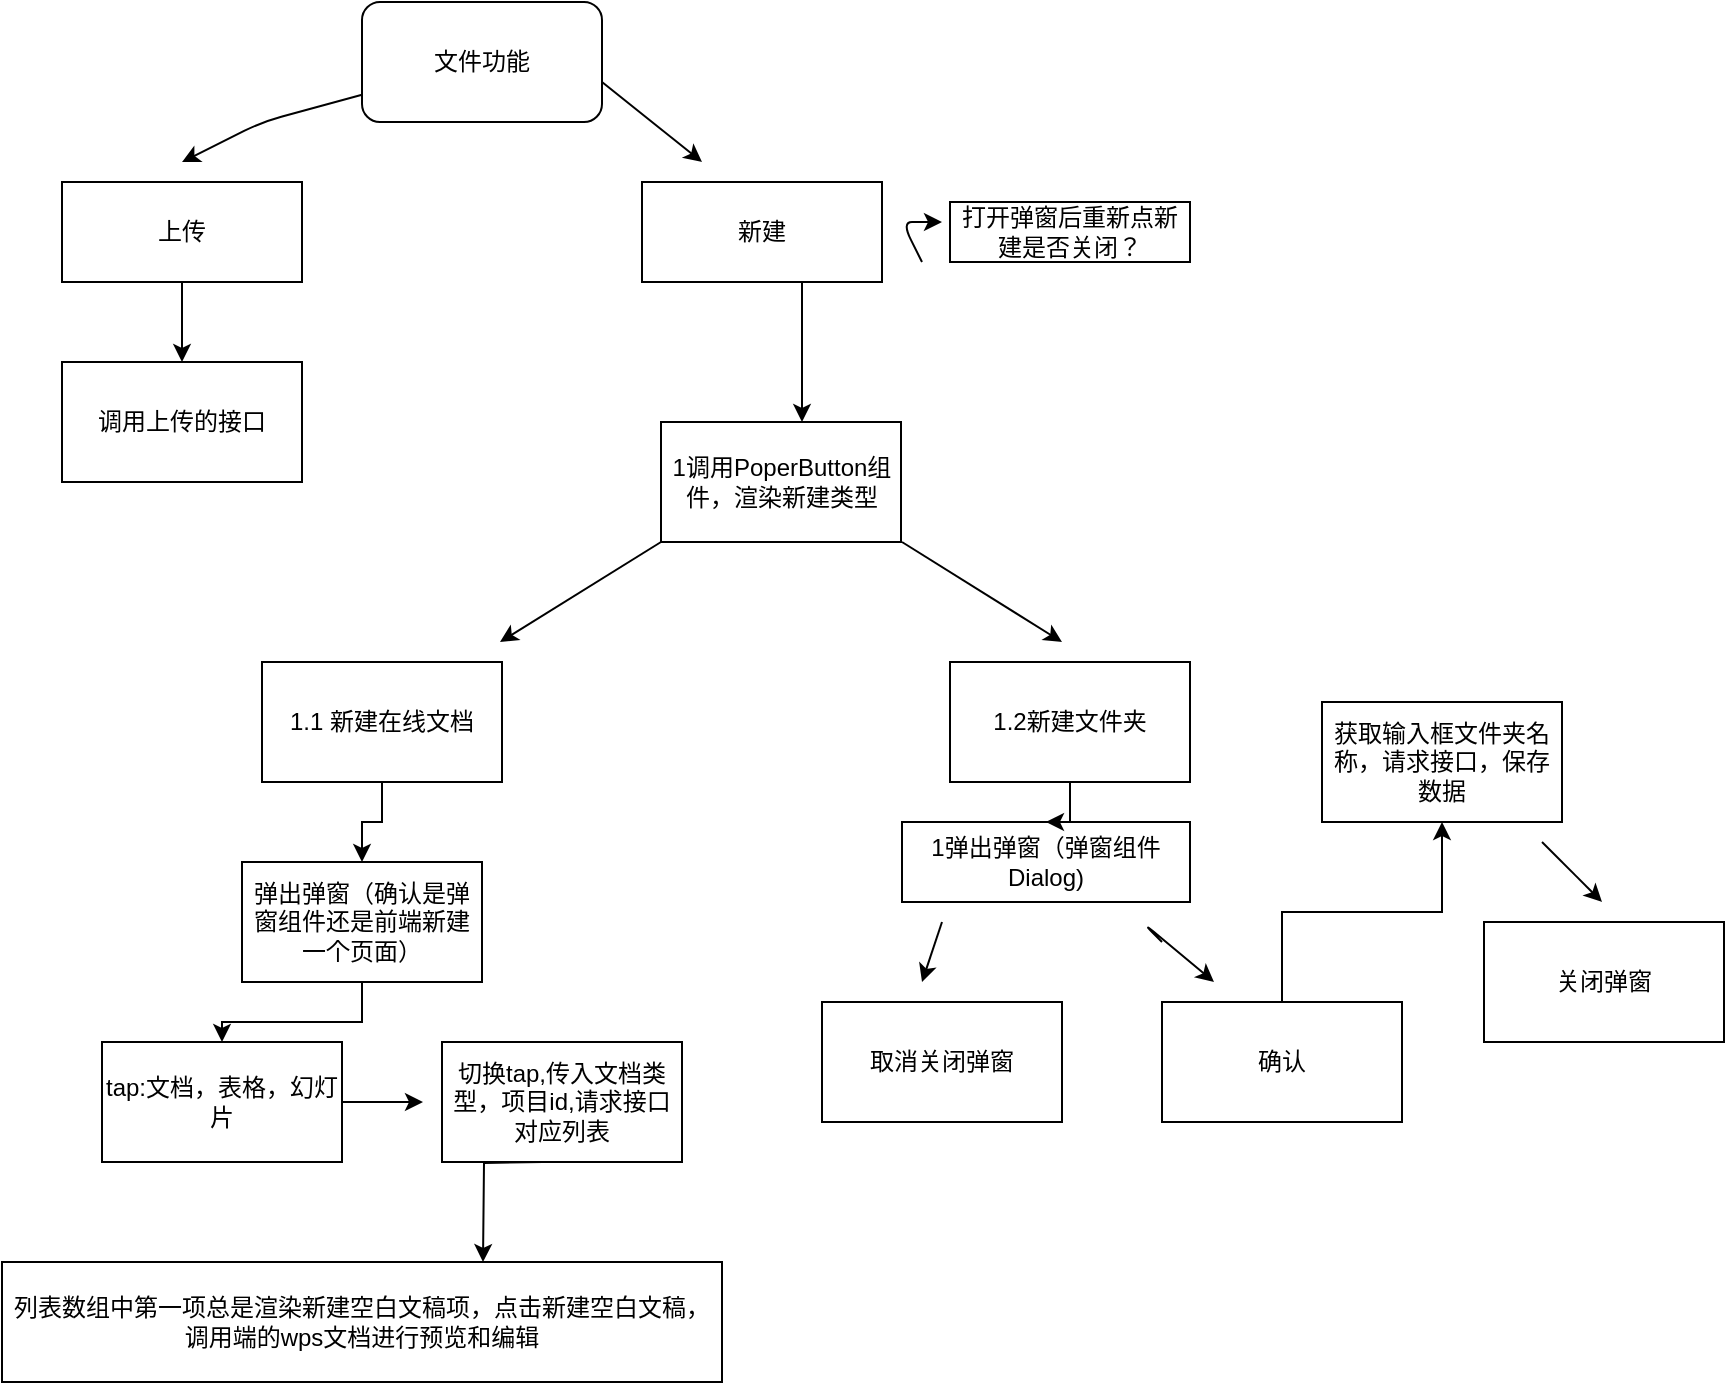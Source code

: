 <mxfile version="13.5.7" type="github">
  <diagram id="JJMnvlMO0YPqU0ymhXdU" name="Page-1">
    <mxGraphModel dx="1089" dy="1691" grid="1" gridSize="10" guides="1" tooltips="1" connect="1" arrows="1" fold="1" page="1" pageScale="1" pageWidth="827" pageHeight="1169" math="0" shadow="0">
      <root>
        <mxCell id="0" />
        <mxCell id="1" parent="0" />
        <mxCell id="ha6VEjCnvNa8ykRh6O9I-1" value="文件功能" style="rounded=1;whiteSpace=wrap;html=1;" vertex="1" parent="1">
          <mxGeometry x="320" y="-320" width="120" height="60" as="geometry" />
        </mxCell>
        <mxCell id="ha6VEjCnvNa8ykRh6O9I-87" value="" style="edgeStyle=orthogonalEdgeStyle;rounded=0;orthogonalLoop=1;jettySize=auto;html=1;" edge="1" parent="1" source="ha6VEjCnvNa8ykRh6O9I-6" target="ha6VEjCnvNa8ykRh6O9I-85">
          <mxGeometry relative="1" as="geometry" />
        </mxCell>
        <mxCell id="ha6VEjCnvNa8ykRh6O9I-6" value="上传" style="rounded=0;whiteSpace=wrap;html=1;direction=west;" vertex="1" parent="1">
          <mxGeometry x="170" y="-230" width="120" height="50" as="geometry" />
        </mxCell>
        <mxCell id="ha6VEjCnvNa8ykRh6O9I-9" value="" style="edgeStyle=orthogonalEdgeStyle;rounded=0;orthogonalLoop=1;jettySize=auto;html=1;" edge="1" parent="1" source="ha6VEjCnvNa8ykRh6O9I-7">
          <mxGeometry relative="1" as="geometry">
            <mxPoint x="540" y="-110" as="targetPoint" />
            <Array as="points">
              <mxPoint x="540" y="-120" />
              <mxPoint x="540" y="-120" />
            </Array>
          </mxGeometry>
        </mxCell>
        <mxCell id="ha6VEjCnvNa8ykRh6O9I-7" value="新建" style="rounded=0;whiteSpace=wrap;html=1;" vertex="1" parent="1">
          <mxGeometry x="460" y="-230" width="120" height="50" as="geometry" />
        </mxCell>
        <mxCell id="ha6VEjCnvNa8ykRh6O9I-11" value="1弹出弹窗（弹窗组件Dialog)" style="rounded=0;whiteSpace=wrap;html=1;" vertex="1" parent="1">
          <mxGeometry x="590" y="90" width="144" height="40" as="geometry" />
        </mxCell>
        <mxCell id="ha6VEjCnvNa8ykRh6O9I-16" value="取消关闭弹窗" style="whiteSpace=wrap;html=1;" vertex="1" parent="1">
          <mxGeometry x="550" y="180" width="120" height="60" as="geometry" />
        </mxCell>
        <mxCell id="ha6VEjCnvNa8ykRh6O9I-21" value="" style="edgeStyle=orthogonalEdgeStyle;rounded=0;orthogonalLoop=1;jettySize=auto;html=1;" edge="1" parent="1" source="ha6VEjCnvNa8ykRh6O9I-17" target="ha6VEjCnvNa8ykRh6O9I-20">
          <mxGeometry relative="1" as="geometry" />
        </mxCell>
        <mxCell id="ha6VEjCnvNa8ykRh6O9I-17" value="确认" style="whiteSpace=wrap;html=1;" vertex="1" parent="1">
          <mxGeometry x="720" y="180" width="120" height="60" as="geometry" />
        </mxCell>
        <mxCell id="ha6VEjCnvNa8ykRh6O9I-20" value="获取输入框文件夹名称，请求接口，保存数据" style="whiteSpace=wrap;html=1;" vertex="1" parent="1">
          <mxGeometry x="800" y="30" width="120" height="60" as="geometry" />
        </mxCell>
        <mxCell id="ha6VEjCnvNa8ykRh6O9I-22" value="关闭弹窗" style="whiteSpace=wrap;html=1;" vertex="1" parent="1">
          <mxGeometry x="881" y="140" width="120" height="60" as="geometry" />
        </mxCell>
        <mxCell id="ha6VEjCnvNa8ykRh6O9I-30" value="打开弹窗后重新点新建是否关闭？" style="rounded=0;whiteSpace=wrap;html=1;" vertex="1" parent="1">
          <mxGeometry x="614" y="-220" width="120" height="30" as="geometry" />
        </mxCell>
        <mxCell id="ha6VEjCnvNa8ykRh6O9I-36" value="1调用PoperButton组件，渲染新建类型" style="rounded=0;whiteSpace=wrap;html=1;" vertex="1" parent="1">
          <mxGeometry x="469.5" y="-110" width="120" height="60" as="geometry" />
        </mxCell>
        <mxCell id="ha6VEjCnvNa8ykRh6O9I-40" value="" style="edgeStyle=orthogonalEdgeStyle;rounded=0;orthogonalLoop=1;jettySize=auto;html=1;" edge="1" parent="1" source="ha6VEjCnvNa8ykRh6O9I-41" target="ha6VEjCnvNa8ykRh6O9I-11">
          <mxGeometry relative="1" as="geometry" />
        </mxCell>
        <mxCell id="ha6VEjCnvNa8ykRh6O9I-41" value="1.2新建文件夹" style="rounded=0;whiteSpace=wrap;html=1;" vertex="1" parent="1">
          <mxGeometry x="614" y="10" width="120" height="60" as="geometry" />
        </mxCell>
        <mxCell id="ha6VEjCnvNa8ykRh6O9I-46" value="" style="edgeStyle=orthogonalEdgeStyle;rounded=0;orthogonalLoop=1;jettySize=auto;html=1;" edge="1" parent="1" source="ha6VEjCnvNa8ykRh6O9I-43" target="ha6VEjCnvNa8ykRh6O9I-45">
          <mxGeometry relative="1" as="geometry" />
        </mxCell>
        <mxCell id="ha6VEjCnvNa8ykRh6O9I-43" value="1.1 新建在线文档" style="whiteSpace=wrap;html=1;rounded=0;" vertex="1" parent="1">
          <mxGeometry x="270" y="10" width="120" height="60" as="geometry" />
        </mxCell>
        <mxCell id="ha6VEjCnvNa8ykRh6O9I-48" value="" style="edgeStyle=orthogonalEdgeStyle;rounded=0;orthogonalLoop=1;jettySize=auto;html=1;" edge="1" parent="1" source="ha6VEjCnvNa8ykRh6O9I-45" target="ha6VEjCnvNa8ykRh6O9I-47">
          <mxGeometry relative="1" as="geometry" />
        </mxCell>
        <mxCell id="ha6VEjCnvNa8ykRh6O9I-45" value="弹出弹窗（确认是弹窗组件还是前端新建一个页面）" style="whiteSpace=wrap;html=1;rounded=0;" vertex="1" parent="1">
          <mxGeometry x="260" y="110" width="120" height="60" as="geometry" />
        </mxCell>
        <mxCell id="ha6VEjCnvNa8ykRh6O9I-50" value="" style="edgeStyle=orthogonalEdgeStyle;rounded=0;orthogonalLoop=1;jettySize=auto;html=1;" edge="1" parent="1" source="ha6VEjCnvNa8ykRh6O9I-47">
          <mxGeometry relative="1" as="geometry">
            <mxPoint x="350.5" y="230" as="targetPoint" />
          </mxGeometry>
        </mxCell>
        <mxCell id="ha6VEjCnvNa8ykRh6O9I-47" value="tap:文档，表格，幻灯片" style="whiteSpace=wrap;html=1;rounded=0;" vertex="1" parent="1">
          <mxGeometry x="190" y="200" width="120" height="60" as="geometry" />
        </mxCell>
        <mxCell id="ha6VEjCnvNa8ykRh6O9I-54" value="" style="edgeStyle=orthogonalEdgeStyle;rounded=0;orthogonalLoop=1;jettySize=auto;html=1;" edge="1" parent="1">
          <mxGeometry relative="1" as="geometry">
            <mxPoint x="410.5" y="260" as="sourcePoint" />
            <mxPoint x="380.5" y="310" as="targetPoint" />
          </mxGeometry>
        </mxCell>
        <mxCell id="ha6VEjCnvNa8ykRh6O9I-49" value="切换tap,传入文档类型，项目id,请求接口对应列表" style="whiteSpace=wrap;html=1;rounded=0;" vertex="1" parent="1">
          <mxGeometry x="360" y="200" width="120" height="60" as="geometry" />
        </mxCell>
        <mxCell id="ha6VEjCnvNa8ykRh6O9I-53" value="列表数组中第一项总是渲染新建空白文稿项，点击新建空白文稿，调用端的wps文档进行预览和编辑" style="whiteSpace=wrap;html=1;rounded=0;" vertex="1" parent="1">
          <mxGeometry x="140" y="310" width="360" height="60" as="geometry" />
        </mxCell>
        <mxCell id="ha6VEjCnvNa8ykRh6O9I-71" value="" style="endArrow=classic;html=1;" edge="1" parent="1" source="ha6VEjCnvNa8ykRh6O9I-1">
          <mxGeometry width="50" height="50" relative="1" as="geometry">
            <mxPoint x="250" y="-240" as="sourcePoint" />
            <mxPoint x="230" y="-240" as="targetPoint" />
            <Array as="points">
              <mxPoint x="270" y="-260" />
            </Array>
          </mxGeometry>
        </mxCell>
        <mxCell id="ha6VEjCnvNa8ykRh6O9I-74" value="" style="endArrow=classic;html=1;" edge="1" parent="1">
          <mxGeometry width="50" height="50" relative="1" as="geometry">
            <mxPoint x="440" y="-280" as="sourcePoint" />
            <mxPoint x="490" y="-240" as="targetPoint" />
          </mxGeometry>
        </mxCell>
        <mxCell id="ha6VEjCnvNa8ykRh6O9I-76" value="" style="endArrow=classic;html=1;" edge="1" parent="1">
          <mxGeometry width="50" height="50" relative="1" as="geometry">
            <mxPoint x="600" y="-190" as="sourcePoint" />
            <mxPoint x="610" y="-210" as="targetPoint" />
            <Array as="points">
              <mxPoint x="590" y="-210" />
              <mxPoint x="600" y="-210" />
            </Array>
          </mxGeometry>
        </mxCell>
        <mxCell id="ha6VEjCnvNa8ykRh6O9I-78" value="" style="endArrow=classic;html=1;" edge="1" parent="1">
          <mxGeometry width="50" height="50" relative="1" as="geometry">
            <mxPoint x="590" y="-50" as="sourcePoint" />
            <mxPoint x="670" as="targetPoint" />
          </mxGeometry>
        </mxCell>
        <mxCell id="ha6VEjCnvNa8ykRh6O9I-79" value="" style="endArrow=classic;html=1;exitX=0;exitY=1;exitDx=0;exitDy=0;" edge="1" parent="1" source="ha6VEjCnvNa8ykRh6O9I-36">
          <mxGeometry width="50" height="50" relative="1" as="geometry">
            <mxPoint x="439" y="-56" as="sourcePoint" />
            <mxPoint x="389" as="targetPoint" />
          </mxGeometry>
        </mxCell>
        <mxCell id="ha6VEjCnvNa8ykRh6O9I-81" value="" style="endArrow=classic;html=1;" edge="1" parent="1">
          <mxGeometry width="50" height="50" relative="1" as="geometry">
            <mxPoint x="610" y="140" as="sourcePoint" />
            <mxPoint x="600" y="170" as="targetPoint" />
          </mxGeometry>
        </mxCell>
        <mxCell id="ha6VEjCnvNa8ykRh6O9I-83" value="" style="endArrow=classic;html=1;" edge="1" parent="1">
          <mxGeometry width="50" height="50" relative="1" as="geometry">
            <mxPoint x="720" y="150" as="sourcePoint" />
            <mxPoint x="746" y="170" as="targetPoint" />
            <Array as="points">
              <mxPoint x="710" y="140" />
            </Array>
          </mxGeometry>
        </mxCell>
        <mxCell id="ha6VEjCnvNa8ykRh6O9I-84" value="" style="endArrow=classic;html=1;" edge="1" parent="1">
          <mxGeometry width="50" height="50" relative="1" as="geometry">
            <mxPoint x="910" y="100" as="sourcePoint" />
            <mxPoint x="940" y="130" as="targetPoint" />
            <Array as="points">
              <mxPoint x="920" y="110" />
            </Array>
          </mxGeometry>
        </mxCell>
        <mxCell id="ha6VEjCnvNa8ykRh6O9I-85" value="调用上传的接口" style="rounded=0;whiteSpace=wrap;html=1;" vertex="1" parent="1">
          <mxGeometry x="170" y="-140" width="120" height="60" as="geometry" />
        </mxCell>
      </root>
    </mxGraphModel>
  </diagram>
</mxfile>
